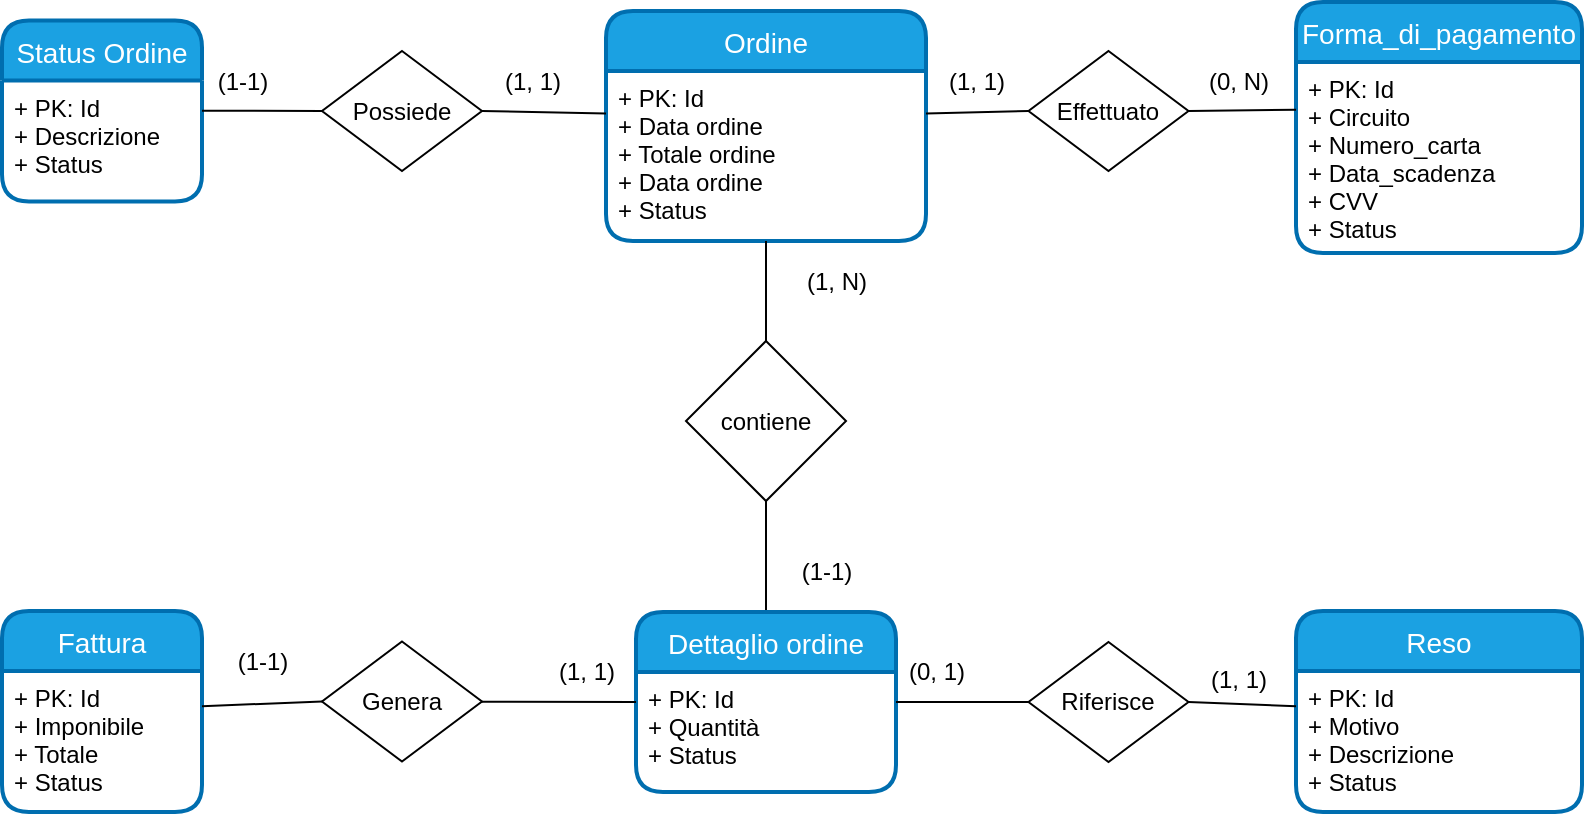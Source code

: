 <mxfile>
    <diagram id="xudGEnMy5nW5F8KEQWV3" name="Page-1">
        <mxGraphModel dx="1196" dy="565" grid="1" gridSize="10" guides="1" tooltips="1" connect="1" arrows="1" fold="1" page="1" pageScale="1" pageWidth="827" pageHeight="1169" math="0" shadow="0">
            <root>
                <mxCell id="0"/>
                <mxCell id="1" parent="0"/>
                <mxCell id="32" value="Forma_di_pagamento" style="swimlane;childLayout=stackLayout;horizontal=1;startSize=30;horizontalStack=0;rounded=1;fontSize=14;fontStyle=0;strokeWidth=2;resizeParent=0;resizeLast=1;shadow=0;dashed=0;align=center;fillColor=#1ba1e2;fontColor=#ffffff;strokeColor=#006EAF;" parent="1" vertex="1">
                    <mxGeometry x="667" y="265" width="143" height="125.5" as="geometry"/>
                </mxCell>
                <mxCell id="33" style="edgeStyle=none;html=1;" parent="32" source="34" target="32" edge="1">
                    <mxGeometry relative="1" as="geometry"/>
                </mxCell>
                <mxCell id="34" value="+ PK: Id&#10;+ Circuito&#10;+ Numero_carta&#10;+ Data_scadenza&#10;+ CVV&#10;+ Status&#10;&#10;&#10;" style="align=left;strokeColor=none;fillColor=none;spacingLeft=4;fontSize=12;verticalAlign=top;resizable=0;rotatable=0;part=1;" parent="32" vertex="1">
                    <mxGeometry y="30" width="143" height="95.5" as="geometry"/>
                </mxCell>
                <mxCell id="81" style="edgeStyle=none;html=1;exitX=0.5;exitY=1;exitDx=0;exitDy=0;entryX=0.5;entryY=0;entryDx=0;entryDy=0;endArrow=none;endFill=0;" parent="1" source="44" target="79" edge="1">
                    <mxGeometry relative="1" as="geometry"/>
                </mxCell>
                <mxCell id="44" value="contiene" style="rhombus;whiteSpace=wrap;html=1;" parent="1" vertex="1">
                    <mxGeometry x="362" y="434.5" width="80" height="80" as="geometry"/>
                </mxCell>
                <mxCell id="45" value="(1-1)" style="text;html=1;align=center;verticalAlign=middle;resizable=0;points=[];autosize=1;strokeColor=none;fillColor=none;" parent="1" vertex="1">
                    <mxGeometry x="412" y="540" width="40" height="20" as="geometry"/>
                </mxCell>
                <mxCell id="50" value="(0, N)" style="text;html=1;align=center;verticalAlign=middle;resizable=0;points=[];autosize=1;strokeColor=none;fillColor=none;" parent="1" vertex="1">
                    <mxGeometry x="613.25" y="294.5" width="50" height="20" as="geometry"/>
                </mxCell>
                <mxCell id="59" value="Ordine" style="swimlane;childLayout=stackLayout;horizontal=1;startSize=30;horizontalStack=0;rounded=1;fontSize=14;fontStyle=0;strokeWidth=2;resizeParent=0;resizeLast=1;shadow=0;dashed=0;align=center;fillColor=#1ba1e2;fontColor=#ffffff;strokeColor=#006EAF;" parent="1" vertex="1">
                    <mxGeometry x="322" y="269.5" width="160" height="115" as="geometry"/>
                </mxCell>
                <mxCell id="60" value="+ PK: Id&#10;+ Data ordine&#10;+ Totale ordine&#10;+ Data ordine&#10;+ Status" style="align=left;strokeColor=none;fillColor=none;spacingLeft=4;fontSize=12;verticalAlign=top;resizable=0;rotatable=0;part=1;" parent="59" vertex="1">
                    <mxGeometry y="30" width="160" height="85" as="geometry"/>
                </mxCell>
                <mxCell id="61" value="Status Ordine" style="swimlane;childLayout=stackLayout;horizontal=1;startSize=30;horizontalStack=0;rounded=1;fontSize=14;fontStyle=0;strokeWidth=2;resizeParent=0;resizeLast=1;shadow=0;dashed=0;align=center;fillColor=#1ba1e2;fontColor=#ffffff;strokeColor=#006EAF;" parent="1" vertex="1">
                    <mxGeometry x="20" y="274.25" width="100" height="90.5" as="geometry"/>
                </mxCell>
                <mxCell id="62" value="+ PK: Id&#10;+ Descrizione&#10;+ Status&#10;" style="align=left;strokeColor=none;fillColor=none;spacingLeft=4;fontSize=12;verticalAlign=top;resizable=0;rotatable=0;part=1;" parent="61" vertex="1">
                    <mxGeometry y="30" width="100" height="60.5" as="geometry"/>
                </mxCell>
                <mxCell id="63" style="edgeStyle=none;html=1;entryX=0.5;entryY=1;entryDx=0;entryDy=0;endArrow=none;endFill=0;exitX=0.5;exitY=0;exitDx=0;exitDy=0;" parent="1" source="44" target="60" edge="1">
                    <mxGeometry relative="1" as="geometry">
                        <mxPoint x="137" y="534.5" as="sourcePoint"/>
                    </mxGeometry>
                </mxCell>
                <mxCell id="65" value="(1-1)" style="text;html=1;align=center;verticalAlign=middle;resizable=0;points=[];autosize=1;strokeColor=none;fillColor=none;" parent="1" vertex="1">
                    <mxGeometry x="120" y="294.5" width="40" height="20" as="geometry"/>
                </mxCell>
                <mxCell id="67" value="(1, 1)" style="text;html=1;align=center;verticalAlign=middle;resizable=0;points=[];autosize=1;strokeColor=none;fillColor=none;" parent="1" vertex="1">
                    <mxGeometry x="260" y="289.5" width="50" height="30" as="geometry"/>
                </mxCell>
                <mxCell id="69" value="(1, N)" style="text;html=1;align=center;verticalAlign=middle;resizable=0;points=[];autosize=1;strokeColor=none;fillColor=none;" parent="1" vertex="1">
                    <mxGeometry x="412" y="389.5" width="50" height="30" as="geometry"/>
                </mxCell>
                <mxCell id="70" style="edgeStyle=none;html=1;exitX=0;exitY=0.25;exitDx=0;exitDy=0;endArrow=none;endFill=0;entryX=1;entryY=0.5;entryDx=0;entryDy=0;" parent="1" source="60" target="72" edge="1">
                    <mxGeometry relative="1" as="geometry">
                        <mxPoint x="187" y="314.5" as="targetPoint"/>
                    </mxGeometry>
                </mxCell>
                <mxCell id="71" style="edgeStyle=none;html=1;exitX=0;exitY=0.5;exitDx=0;exitDy=0;entryX=1;entryY=0.25;entryDx=0;entryDy=0;endArrow=none;endFill=0;" parent="1" source="72" target="62" edge="1">
                    <mxGeometry relative="1" as="geometry">
                        <Array as="points"/>
                    </mxGeometry>
                </mxCell>
                <mxCell id="72" value="Possiede" style="rhombus;whiteSpace=wrap;html=1;" parent="1" vertex="1">
                    <mxGeometry x="180" y="289.5" width="80" height="60" as="geometry"/>
                </mxCell>
                <mxCell id="73" style="edgeStyle=none;html=1;endArrow=none;endFill=0;entryX=1;entryY=0.5;entryDx=0;entryDy=0;exitX=0;exitY=0.25;exitDx=0;exitDy=0;" parent="1" source="34" target="75" edge="1">
                    <mxGeometry relative="1" as="geometry">
                        <mxPoint x="587" y="314.5" as="targetPoint"/>
                        <Array as="points"/>
                        <mxPoint x="670" y="320" as="sourcePoint"/>
                    </mxGeometry>
                </mxCell>
                <mxCell id="74" style="edgeStyle=none;html=1;exitX=0;exitY=0.5;exitDx=0;exitDy=0;entryX=1;entryY=0.25;entryDx=0;entryDy=0;endArrow=none;endFill=0;" parent="1" source="75" target="60" edge="1">
                    <mxGeometry relative="1" as="geometry"/>
                </mxCell>
                <mxCell id="75" value="Effettuato" style="rhombus;whiteSpace=wrap;html=1;" parent="1" vertex="1">
                    <mxGeometry x="533.25" y="289.5" width="80" height="60" as="geometry"/>
                </mxCell>
                <mxCell id="76" value="(1, 1)" style="text;html=1;align=center;verticalAlign=middle;resizable=0;points=[];autosize=1;strokeColor=none;fillColor=none;" parent="1" vertex="1">
                    <mxGeometry x="482" y="289.5" width="50" height="30" as="geometry"/>
                </mxCell>
                <mxCell id="79" value="Dettaglio ordine" style="swimlane;childLayout=stackLayout;horizontal=1;startSize=30;horizontalStack=0;rounded=1;fontSize=14;fontStyle=0;strokeWidth=2;resizeParent=0;resizeLast=1;shadow=0;dashed=0;align=center;fillColor=#1ba1e2;fontColor=#ffffff;strokeColor=#006EAF;" parent="1" vertex="1">
                    <mxGeometry x="337" y="570" width="130" height="90" as="geometry"/>
                </mxCell>
                <mxCell id="80" value="+ PK: Id&#10;+ Quantità&#10;+ Status&#10;&#10;" style="align=left;strokeColor=none;fillColor=none;spacingLeft=4;fontSize=12;verticalAlign=top;resizable=0;rotatable=0;part=1;" parent="79" vertex="1">
                    <mxGeometry y="30" width="130" height="60" as="geometry"/>
                </mxCell>
                <mxCell id="82" value="Fattura" style="swimlane;childLayout=stackLayout;horizontal=1;startSize=30;horizontalStack=0;rounded=1;fontSize=14;fontStyle=0;strokeWidth=2;resizeParent=0;resizeLast=1;shadow=0;dashed=0;align=center;fillColor=#1ba1e2;fontColor=#ffffff;strokeColor=#006EAF;" vertex="1" parent="1">
                    <mxGeometry x="20" y="569.5" width="100" height="100.5" as="geometry"/>
                </mxCell>
                <mxCell id="83" value="+ PK: Id&#10;+ Imponibile&#10;+ Totale&#10;+ Status" style="align=left;strokeColor=none;fillColor=none;spacingLeft=4;fontSize=12;verticalAlign=top;resizable=0;rotatable=0;part=1;" vertex="1" parent="82">
                    <mxGeometry y="30" width="100" height="70.5" as="geometry"/>
                </mxCell>
                <mxCell id="84" value="(1-1)" style="text;html=1;align=center;verticalAlign=middle;resizable=0;points=[];autosize=1;strokeColor=none;fillColor=none;" vertex="1" parent="1">
                    <mxGeometry x="130" y="584.75" width="40" height="20" as="geometry"/>
                </mxCell>
                <mxCell id="85" style="edgeStyle=none;html=1;exitX=0;exitY=0.5;exitDx=0;exitDy=0;entryX=1;entryY=0.25;entryDx=0;entryDy=0;endArrow=none;endFill=0;" edge="1" parent="1" source="86" target="83">
                    <mxGeometry relative="1" as="geometry">
                        <Array as="points"/>
                    </mxGeometry>
                </mxCell>
                <mxCell id="87" style="edgeStyle=none;html=1;entryX=0;entryY=0.5;entryDx=0;entryDy=0;endArrow=none;endFill=0;" edge="1" parent="1" source="86" target="79">
                    <mxGeometry relative="1" as="geometry"/>
                </mxCell>
                <mxCell id="86" value="Genera" style="rhombus;whiteSpace=wrap;html=1;" vertex="1" parent="1">
                    <mxGeometry x="180" y="584.75" width="80" height="60" as="geometry"/>
                </mxCell>
                <mxCell id="88" value="(1, 1)" style="text;html=1;align=center;verticalAlign=middle;resizable=0;points=[];autosize=1;strokeColor=none;fillColor=none;" vertex="1" parent="1">
                    <mxGeometry x="287" y="585" width="50" height="30" as="geometry"/>
                </mxCell>
                <mxCell id="89" value="Reso" style="swimlane;childLayout=stackLayout;horizontal=1;startSize=30;horizontalStack=0;rounded=1;fontSize=14;fontStyle=0;strokeWidth=2;resizeParent=0;resizeLast=1;shadow=0;dashed=0;align=center;fillColor=#1ba1e2;fontColor=#ffffff;strokeColor=#006EAF;" vertex="1" parent="1">
                    <mxGeometry x="667" y="569.5" width="143" height="100.5" as="geometry"/>
                </mxCell>
                <mxCell id="90" style="edgeStyle=none;html=1;" edge="1" parent="89" source="91" target="89">
                    <mxGeometry relative="1" as="geometry"/>
                </mxCell>
                <mxCell id="91" value="+ PK: Id&#10;+ Motivo&#10;+ Descrizione&#10;+ Status&#10;&#10;&#10;" style="align=left;strokeColor=none;fillColor=none;spacingLeft=4;fontSize=12;verticalAlign=top;resizable=0;rotatable=0;part=1;" vertex="1" parent="89">
                    <mxGeometry y="30" width="143" height="70.5" as="geometry"/>
                </mxCell>
                <mxCell id="92" value="(1, 1)" style="text;html=1;align=center;verticalAlign=middle;resizable=0;points=[];autosize=1;strokeColor=none;fillColor=none;" vertex="1" parent="1">
                    <mxGeometry x="613.25" y="589" width="50" height="30" as="geometry"/>
                </mxCell>
                <mxCell id="93" style="edgeStyle=none;html=1;endArrow=none;endFill=0;entryX=1;entryY=0.5;entryDx=0;entryDy=0;exitX=0;exitY=0.25;exitDx=0;exitDy=0;" edge="1" source="91" target="94" parent="1">
                    <mxGeometry relative="1" as="geometry">
                        <mxPoint x="587" y="619" as="targetPoint"/>
                        <Array as="points"/>
                        <mxPoint x="670" y="624.5" as="sourcePoint"/>
                    </mxGeometry>
                </mxCell>
                <mxCell id="95" style="edgeStyle=none;html=1;entryX=1;entryY=0.25;entryDx=0;entryDy=0;endArrow=none;endFill=0;" edge="1" parent="1" source="94" target="80">
                    <mxGeometry relative="1" as="geometry"/>
                </mxCell>
                <mxCell id="94" value="Riferisce" style="rhombus;whiteSpace=wrap;html=1;" vertex="1" parent="1">
                    <mxGeometry x="533.25" y="585" width="80" height="60" as="geometry"/>
                </mxCell>
                <mxCell id="96" value="(0, 1)" style="text;html=1;align=center;verticalAlign=middle;resizable=0;points=[];autosize=1;strokeColor=none;fillColor=none;" vertex="1" parent="1">
                    <mxGeometry x="462" y="585" width="50" height="30" as="geometry"/>
                </mxCell>
            </root>
        </mxGraphModel>
    </diagram>
</mxfile>